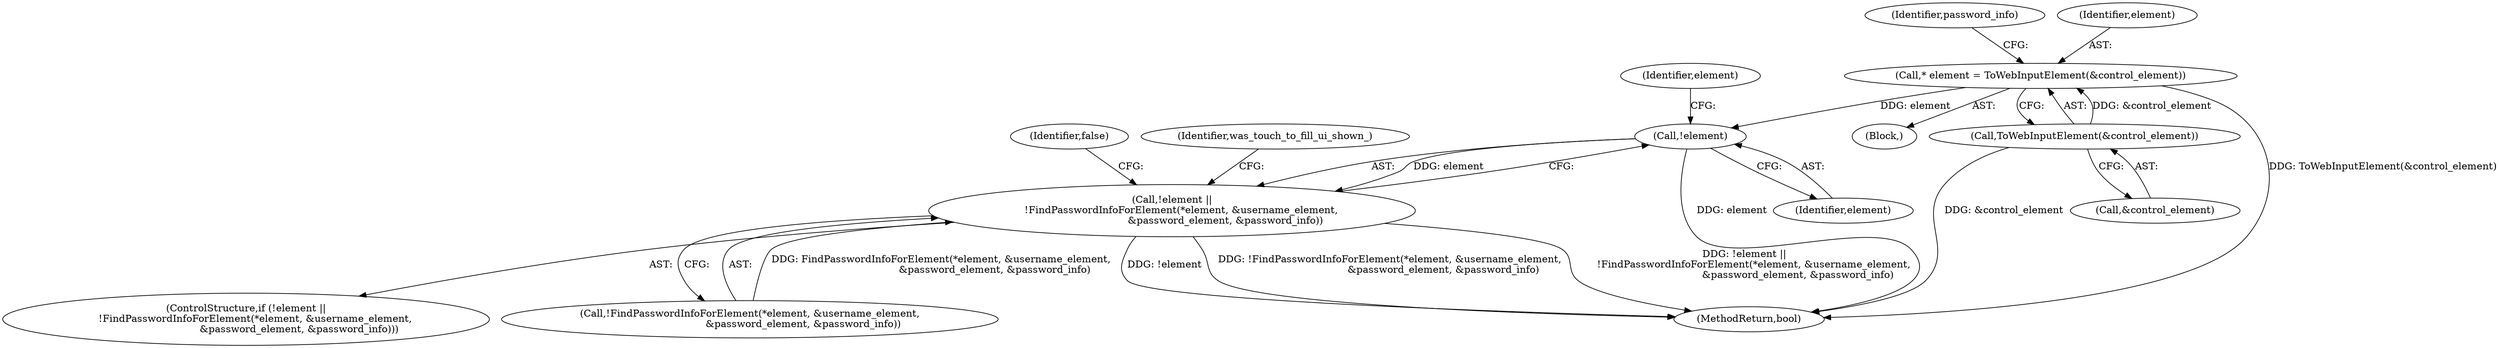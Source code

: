 digraph "0_Chrome_5c895ed26b096468eea6baa6584f2df65905b76b@pointer" {
"1000104" [label="(Call,* element = ToWebInputElement(&control_element))"];
"1000106" [label="(Call,ToWebInputElement(&control_element))"];
"1000117" [label="(Call,!element)"];
"1000116" [label="(Call,!element ||\n      !FindPasswordInfoForElement(*element, &username_element,\n                                  &password_element, &password_info))"];
"1000122" [label="(Identifier,element)"];
"1000104" [label="(Call,* element = ToWebInputElement(&control_element))"];
"1000102" [label="(Block,)"];
"1000117" [label="(Call,!element)"];
"1000113" [label="(Identifier,password_info)"];
"1000115" [label="(ControlStructure,if (!element ||\n      !FindPasswordInfoForElement(*element, &username_element,\n                                  &password_element, &password_info)))"];
"1000119" [label="(Call,!FindPasswordInfoForElement(*element, &username_element,\n                                  &password_element, &password_info))"];
"1000106" [label="(Call,ToWebInputElement(&control_element))"];
"1000116" [label="(Call,!element ||\n      !FindPasswordInfoForElement(*element, &username_element,\n                                  &password_element, &password_info))"];
"1000142" [label="(MethodReturn,bool)"];
"1000107" [label="(Call,&control_element)"];
"1000105" [label="(Identifier,element)"];
"1000118" [label="(Identifier,element)"];
"1000131" [label="(Identifier,false)"];
"1000133" [label="(Identifier,was_touch_to_fill_ui_shown_)"];
"1000104" -> "1000102"  [label="AST: "];
"1000104" -> "1000106"  [label="CFG: "];
"1000105" -> "1000104"  [label="AST: "];
"1000106" -> "1000104"  [label="AST: "];
"1000113" -> "1000104"  [label="CFG: "];
"1000104" -> "1000142"  [label="DDG: ToWebInputElement(&control_element)"];
"1000106" -> "1000104"  [label="DDG: &control_element"];
"1000104" -> "1000117"  [label="DDG: element"];
"1000106" -> "1000107"  [label="CFG: "];
"1000107" -> "1000106"  [label="AST: "];
"1000106" -> "1000142"  [label="DDG: &control_element"];
"1000117" -> "1000116"  [label="AST: "];
"1000117" -> "1000118"  [label="CFG: "];
"1000118" -> "1000117"  [label="AST: "];
"1000122" -> "1000117"  [label="CFG: "];
"1000116" -> "1000117"  [label="CFG: "];
"1000117" -> "1000142"  [label="DDG: element"];
"1000117" -> "1000116"  [label="DDG: element"];
"1000116" -> "1000115"  [label="AST: "];
"1000116" -> "1000119"  [label="CFG: "];
"1000119" -> "1000116"  [label="AST: "];
"1000131" -> "1000116"  [label="CFG: "];
"1000133" -> "1000116"  [label="CFG: "];
"1000116" -> "1000142"  [label="DDG: !element"];
"1000116" -> "1000142"  [label="DDG: !FindPasswordInfoForElement(*element, &username_element,\n                                  &password_element, &password_info)"];
"1000116" -> "1000142"  [label="DDG: !element ||\n      !FindPasswordInfoForElement(*element, &username_element,\n                                  &password_element, &password_info)"];
"1000119" -> "1000116"  [label="DDG: FindPasswordInfoForElement(*element, &username_element,\n                                  &password_element, &password_info)"];
}
